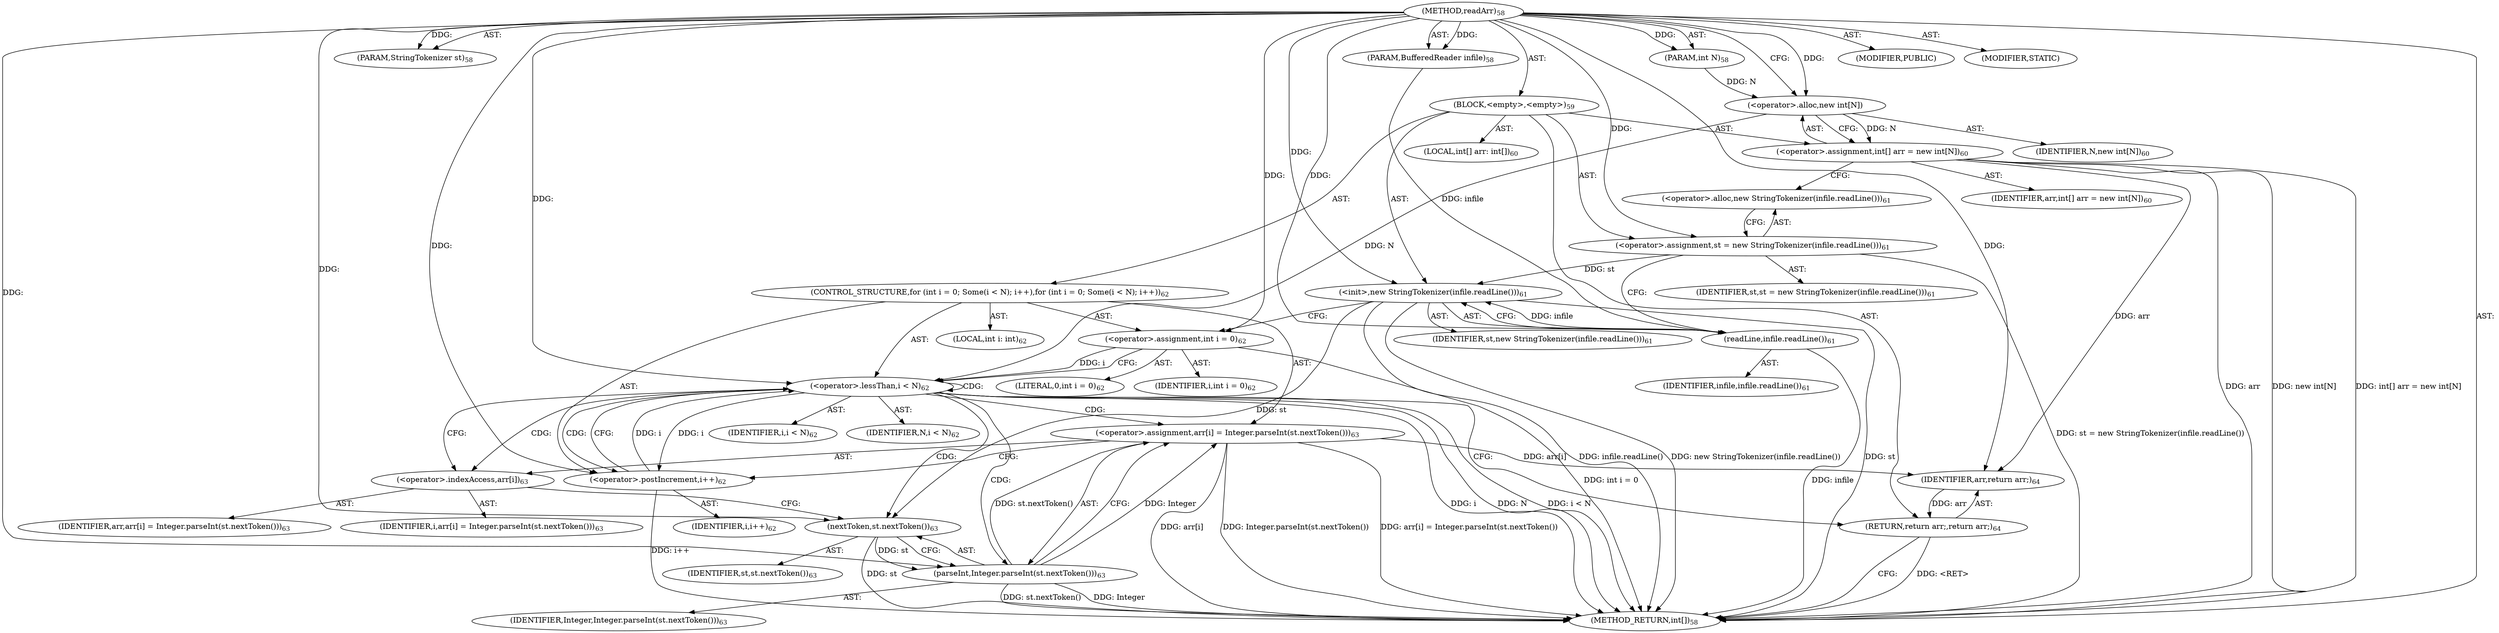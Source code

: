 digraph "readArr" {  
"375" [label = <(METHOD,readArr)<SUB>58</SUB>> ]
"376" [label = <(PARAM,int N)<SUB>58</SUB>> ]
"377" [label = <(PARAM,BufferedReader infile)<SUB>58</SUB>> ]
"8" [label = <(PARAM,StringTokenizer st)<SUB>58</SUB>> ]
"378" [label = <(BLOCK,&lt;empty&gt;,&lt;empty&gt;)<SUB>59</SUB>> ]
"379" [label = <(LOCAL,int[] arr: int[])<SUB>60</SUB>> ]
"380" [label = <(&lt;operator&gt;.assignment,int[] arr = new int[N])<SUB>60</SUB>> ]
"381" [label = <(IDENTIFIER,arr,int[] arr = new int[N])<SUB>60</SUB>> ]
"382" [label = <(&lt;operator&gt;.alloc,new int[N])> ]
"383" [label = <(IDENTIFIER,N,new int[N])<SUB>60</SUB>> ]
"384" [label = <(&lt;operator&gt;.assignment,st = new StringTokenizer(infile.readLine()))<SUB>61</SUB>> ]
"385" [label = <(IDENTIFIER,st,st = new StringTokenizer(infile.readLine()))<SUB>61</SUB>> ]
"386" [label = <(&lt;operator&gt;.alloc,new StringTokenizer(infile.readLine()))<SUB>61</SUB>> ]
"387" [label = <(&lt;init&gt;,new StringTokenizer(infile.readLine()))<SUB>61</SUB>> ]
"7" [label = <(IDENTIFIER,st,new StringTokenizer(infile.readLine()))<SUB>61</SUB>> ]
"388" [label = <(readLine,infile.readLine())<SUB>61</SUB>> ]
"389" [label = <(IDENTIFIER,infile,infile.readLine())<SUB>61</SUB>> ]
"390" [label = <(CONTROL_STRUCTURE,for (int i = 0; Some(i &lt; N); i++),for (int i = 0; Some(i &lt; N); i++))<SUB>62</SUB>> ]
"391" [label = <(LOCAL,int i: int)<SUB>62</SUB>> ]
"392" [label = <(&lt;operator&gt;.assignment,int i = 0)<SUB>62</SUB>> ]
"393" [label = <(IDENTIFIER,i,int i = 0)<SUB>62</SUB>> ]
"394" [label = <(LITERAL,0,int i = 0)<SUB>62</SUB>> ]
"395" [label = <(&lt;operator&gt;.lessThan,i &lt; N)<SUB>62</SUB>> ]
"396" [label = <(IDENTIFIER,i,i &lt; N)<SUB>62</SUB>> ]
"397" [label = <(IDENTIFIER,N,i &lt; N)<SUB>62</SUB>> ]
"398" [label = <(&lt;operator&gt;.postIncrement,i++)<SUB>62</SUB>> ]
"399" [label = <(IDENTIFIER,i,i++)<SUB>62</SUB>> ]
"400" [label = <(&lt;operator&gt;.assignment,arr[i] = Integer.parseInt(st.nextToken()))<SUB>63</SUB>> ]
"401" [label = <(&lt;operator&gt;.indexAccess,arr[i])<SUB>63</SUB>> ]
"402" [label = <(IDENTIFIER,arr,arr[i] = Integer.parseInt(st.nextToken()))<SUB>63</SUB>> ]
"403" [label = <(IDENTIFIER,i,arr[i] = Integer.parseInt(st.nextToken()))<SUB>63</SUB>> ]
"404" [label = <(parseInt,Integer.parseInt(st.nextToken()))<SUB>63</SUB>> ]
"405" [label = <(IDENTIFIER,Integer,Integer.parseInt(st.nextToken()))<SUB>63</SUB>> ]
"406" [label = <(nextToken,st.nextToken())<SUB>63</SUB>> ]
"407" [label = <(IDENTIFIER,st,st.nextToken())<SUB>63</SUB>> ]
"408" [label = <(RETURN,return arr;,return arr;)<SUB>64</SUB>> ]
"409" [label = <(IDENTIFIER,arr,return arr;)<SUB>64</SUB>> ]
"410" [label = <(MODIFIER,PUBLIC)> ]
"411" [label = <(MODIFIER,STATIC)> ]
"412" [label = <(METHOD_RETURN,int[])<SUB>58</SUB>> ]
  "375" -> "376"  [ label = "AST: "] 
  "375" -> "377"  [ label = "AST: "] 
  "375" -> "8"  [ label = "AST: "] 
  "375" -> "378"  [ label = "AST: "] 
  "375" -> "410"  [ label = "AST: "] 
  "375" -> "411"  [ label = "AST: "] 
  "375" -> "412"  [ label = "AST: "] 
  "378" -> "379"  [ label = "AST: "] 
  "378" -> "380"  [ label = "AST: "] 
  "378" -> "384"  [ label = "AST: "] 
  "378" -> "387"  [ label = "AST: "] 
  "378" -> "390"  [ label = "AST: "] 
  "378" -> "408"  [ label = "AST: "] 
  "380" -> "381"  [ label = "AST: "] 
  "380" -> "382"  [ label = "AST: "] 
  "382" -> "383"  [ label = "AST: "] 
  "384" -> "385"  [ label = "AST: "] 
  "384" -> "386"  [ label = "AST: "] 
  "387" -> "7"  [ label = "AST: "] 
  "387" -> "388"  [ label = "AST: "] 
  "388" -> "389"  [ label = "AST: "] 
  "390" -> "391"  [ label = "AST: "] 
  "390" -> "392"  [ label = "AST: "] 
  "390" -> "395"  [ label = "AST: "] 
  "390" -> "398"  [ label = "AST: "] 
  "390" -> "400"  [ label = "AST: "] 
  "392" -> "393"  [ label = "AST: "] 
  "392" -> "394"  [ label = "AST: "] 
  "395" -> "396"  [ label = "AST: "] 
  "395" -> "397"  [ label = "AST: "] 
  "398" -> "399"  [ label = "AST: "] 
  "400" -> "401"  [ label = "AST: "] 
  "400" -> "404"  [ label = "AST: "] 
  "401" -> "402"  [ label = "AST: "] 
  "401" -> "403"  [ label = "AST: "] 
  "404" -> "405"  [ label = "AST: "] 
  "404" -> "406"  [ label = "AST: "] 
  "406" -> "407"  [ label = "AST: "] 
  "408" -> "409"  [ label = "AST: "] 
  "380" -> "386"  [ label = "CFG: "] 
  "384" -> "388"  [ label = "CFG: "] 
  "387" -> "392"  [ label = "CFG: "] 
  "408" -> "412"  [ label = "CFG: "] 
  "382" -> "380"  [ label = "CFG: "] 
  "386" -> "384"  [ label = "CFG: "] 
  "388" -> "387"  [ label = "CFG: "] 
  "392" -> "395"  [ label = "CFG: "] 
  "395" -> "401"  [ label = "CFG: "] 
  "395" -> "408"  [ label = "CFG: "] 
  "398" -> "395"  [ label = "CFG: "] 
  "400" -> "398"  [ label = "CFG: "] 
  "401" -> "406"  [ label = "CFG: "] 
  "404" -> "400"  [ label = "CFG: "] 
  "406" -> "404"  [ label = "CFG: "] 
  "375" -> "382"  [ label = "CFG: "] 
  "408" -> "412"  [ label = "DDG: &lt;RET&gt;"] 
  "380" -> "412"  [ label = "DDG: arr"] 
  "380" -> "412"  [ label = "DDG: new int[N]"] 
  "380" -> "412"  [ label = "DDG: int[] arr = new int[N]"] 
  "384" -> "412"  [ label = "DDG: st = new StringTokenizer(infile.readLine())"] 
  "387" -> "412"  [ label = "DDG: st"] 
  "388" -> "412"  [ label = "DDG: infile"] 
  "387" -> "412"  [ label = "DDG: infile.readLine()"] 
  "387" -> "412"  [ label = "DDG: new StringTokenizer(infile.readLine())"] 
  "392" -> "412"  [ label = "DDG: int i = 0"] 
  "395" -> "412"  [ label = "DDG: i"] 
  "395" -> "412"  [ label = "DDG: N"] 
  "395" -> "412"  [ label = "DDG: i &lt; N"] 
  "400" -> "412"  [ label = "DDG: arr[i]"] 
  "406" -> "412"  [ label = "DDG: st"] 
  "404" -> "412"  [ label = "DDG: st.nextToken()"] 
  "400" -> "412"  [ label = "DDG: Integer.parseInt(st.nextToken())"] 
  "400" -> "412"  [ label = "DDG: arr[i] = Integer.parseInt(st.nextToken())"] 
  "398" -> "412"  [ label = "DDG: i++"] 
  "404" -> "412"  [ label = "DDG: Integer"] 
  "375" -> "376"  [ label = "DDG: "] 
  "375" -> "377"  [ label = "DDG: "] 
  "375" -> "8"  [ label = "DDG: "] 
  "382" -> "380"  [ label = "DDG: N"] 
  "375" -> "384"  [ label = "DDG: "] 
  "409" -> "408"  [ label = "DDG: arr"] 
  "384" -> "387"  [ label = "DDG: st"] 
  "375" -> "387"  [ label = "DDG: "] 
  "388" -> "387"  [ label = "DDG: infile"] 
  "375" -> "392"  [ label = "DDG: "] 
  "404" -> "400"  [ label = "DDG: Integer"] 
  "404" -> "400"  [ label = "DDG: st.nextToken()"] 
  "400" -> "409"  [ label = "DDG: arr[i]"] 
  "380" -> "409"  [ label = "DDG: arr"] 
  "375" -> "409"  [ label = "DDG: "] 
  "376" -> "382"  [ label = "DDG: N"] 
  "375" -> "382"  [ label = "DDG: "] 
  "377" -> "388"  [ label = "DDG: infile"] 
  "375" -> "388"  [ label = "DDG: "] 
  "392" -> "395"  [ label = "DDG: i"] 
  "398" -> "395"  [ label = "DDG: i"] 
  "375" -> "395"  [ label = "DDG: "] 
  "382" -> "395"  [ label = "DDG: N"] 
  "395" -> "398"  [ label = "DDG: i"] 
  "375" -> "398"  [ label = "DDG: "] 
  "375" -> "404"  [ label = "DDG: "] 
  "406" -> "404"  [ label = "DDG: st"] 
  "387" -> "406"  [ label = "DDG: st"] 
  "375" -> "406"  [ label = "DDG: "] 
  "395" -> "401"  [ label = "CDG: "] 
  "395" -> "404"  [ label = "CDG: "] 
  "395" -> "395"  [ label = "CDG: "] 
  "395" -> "406"  [ label = "CDG: "] 
  "395" -> "400"  [ label = "CDG: "] 
  "395" -> "398"  [ label = "CDG: "] 
}
